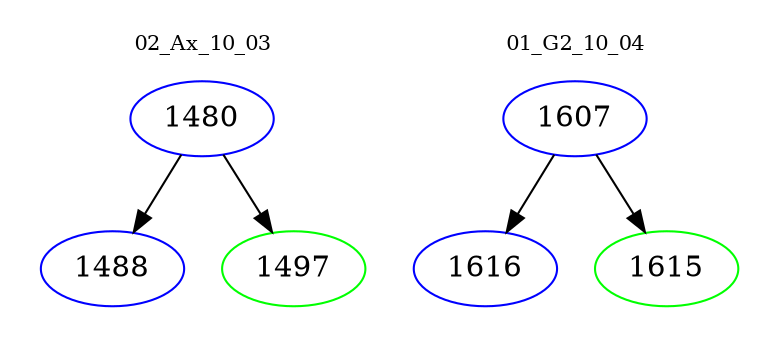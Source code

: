 digraph{
subgraph cluster_0 {
color = white
label = "02_Ax_10_03";
fontsize=10;
T0_1480 [label="1480", color="blue"]
T0_1480 -> T0_1488 [color="black"]
T0_1488 [label="1488", color="blue"]
T0_1480 -> T0_1497 [color="black"]
T0_1497 [label="1497", color="green"]
}
subgraph cluster_1 {
color = white
label = "01_G2_10_04";
fontsize=10;
T1_1607 [label="1607", color="blue"]
T1_1607 -> T1_1616 [color="black"]
T1_1616 [label="1616", color="blue"]
T1_1607 -> T1_1615 [color="black"]
T1_1615 [label="1615", color="green"]
}
}
